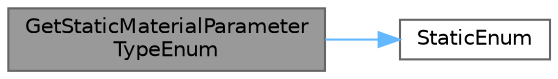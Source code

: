digraph "GetStaticMaterialParameterTypeEnum"
{
 // INTERACTIVE_SVG=YES
 // LATEX_PDF_SIZE
  bgcolor="transparent";
  edge [fontname=Helvetica,fontsize=10,labelfontname=Helvetica,labelfontsize=10];
  node [fontname=Helvetica,fontsize=10,shape=box,height=0.2,width=0.4];
  rankdir="LR";
  Node1 [id="Node000001",label="GetStaticMaterialParameter\lTypeEnum",height=0.2,width=0.4,color="gray40", fillcolor="grey60", style="filled", fontcolor="black",tooltip=" "];
  Node1 -> Node2 [id="edge1_Node000001_Node000002",color="steelblue1",style="solid",tooltip=" "];
  Node2 [id="Node000002",label="StaticEnum",height=0.2,width=0.4,color="grey40", fillcolor="white", style="filled",URL="$d0/d3d/ReflectedTypeAccessors_8h.html#a25c931cfac69aec99e9425afd5c178cc",tooltip=" "];
}
